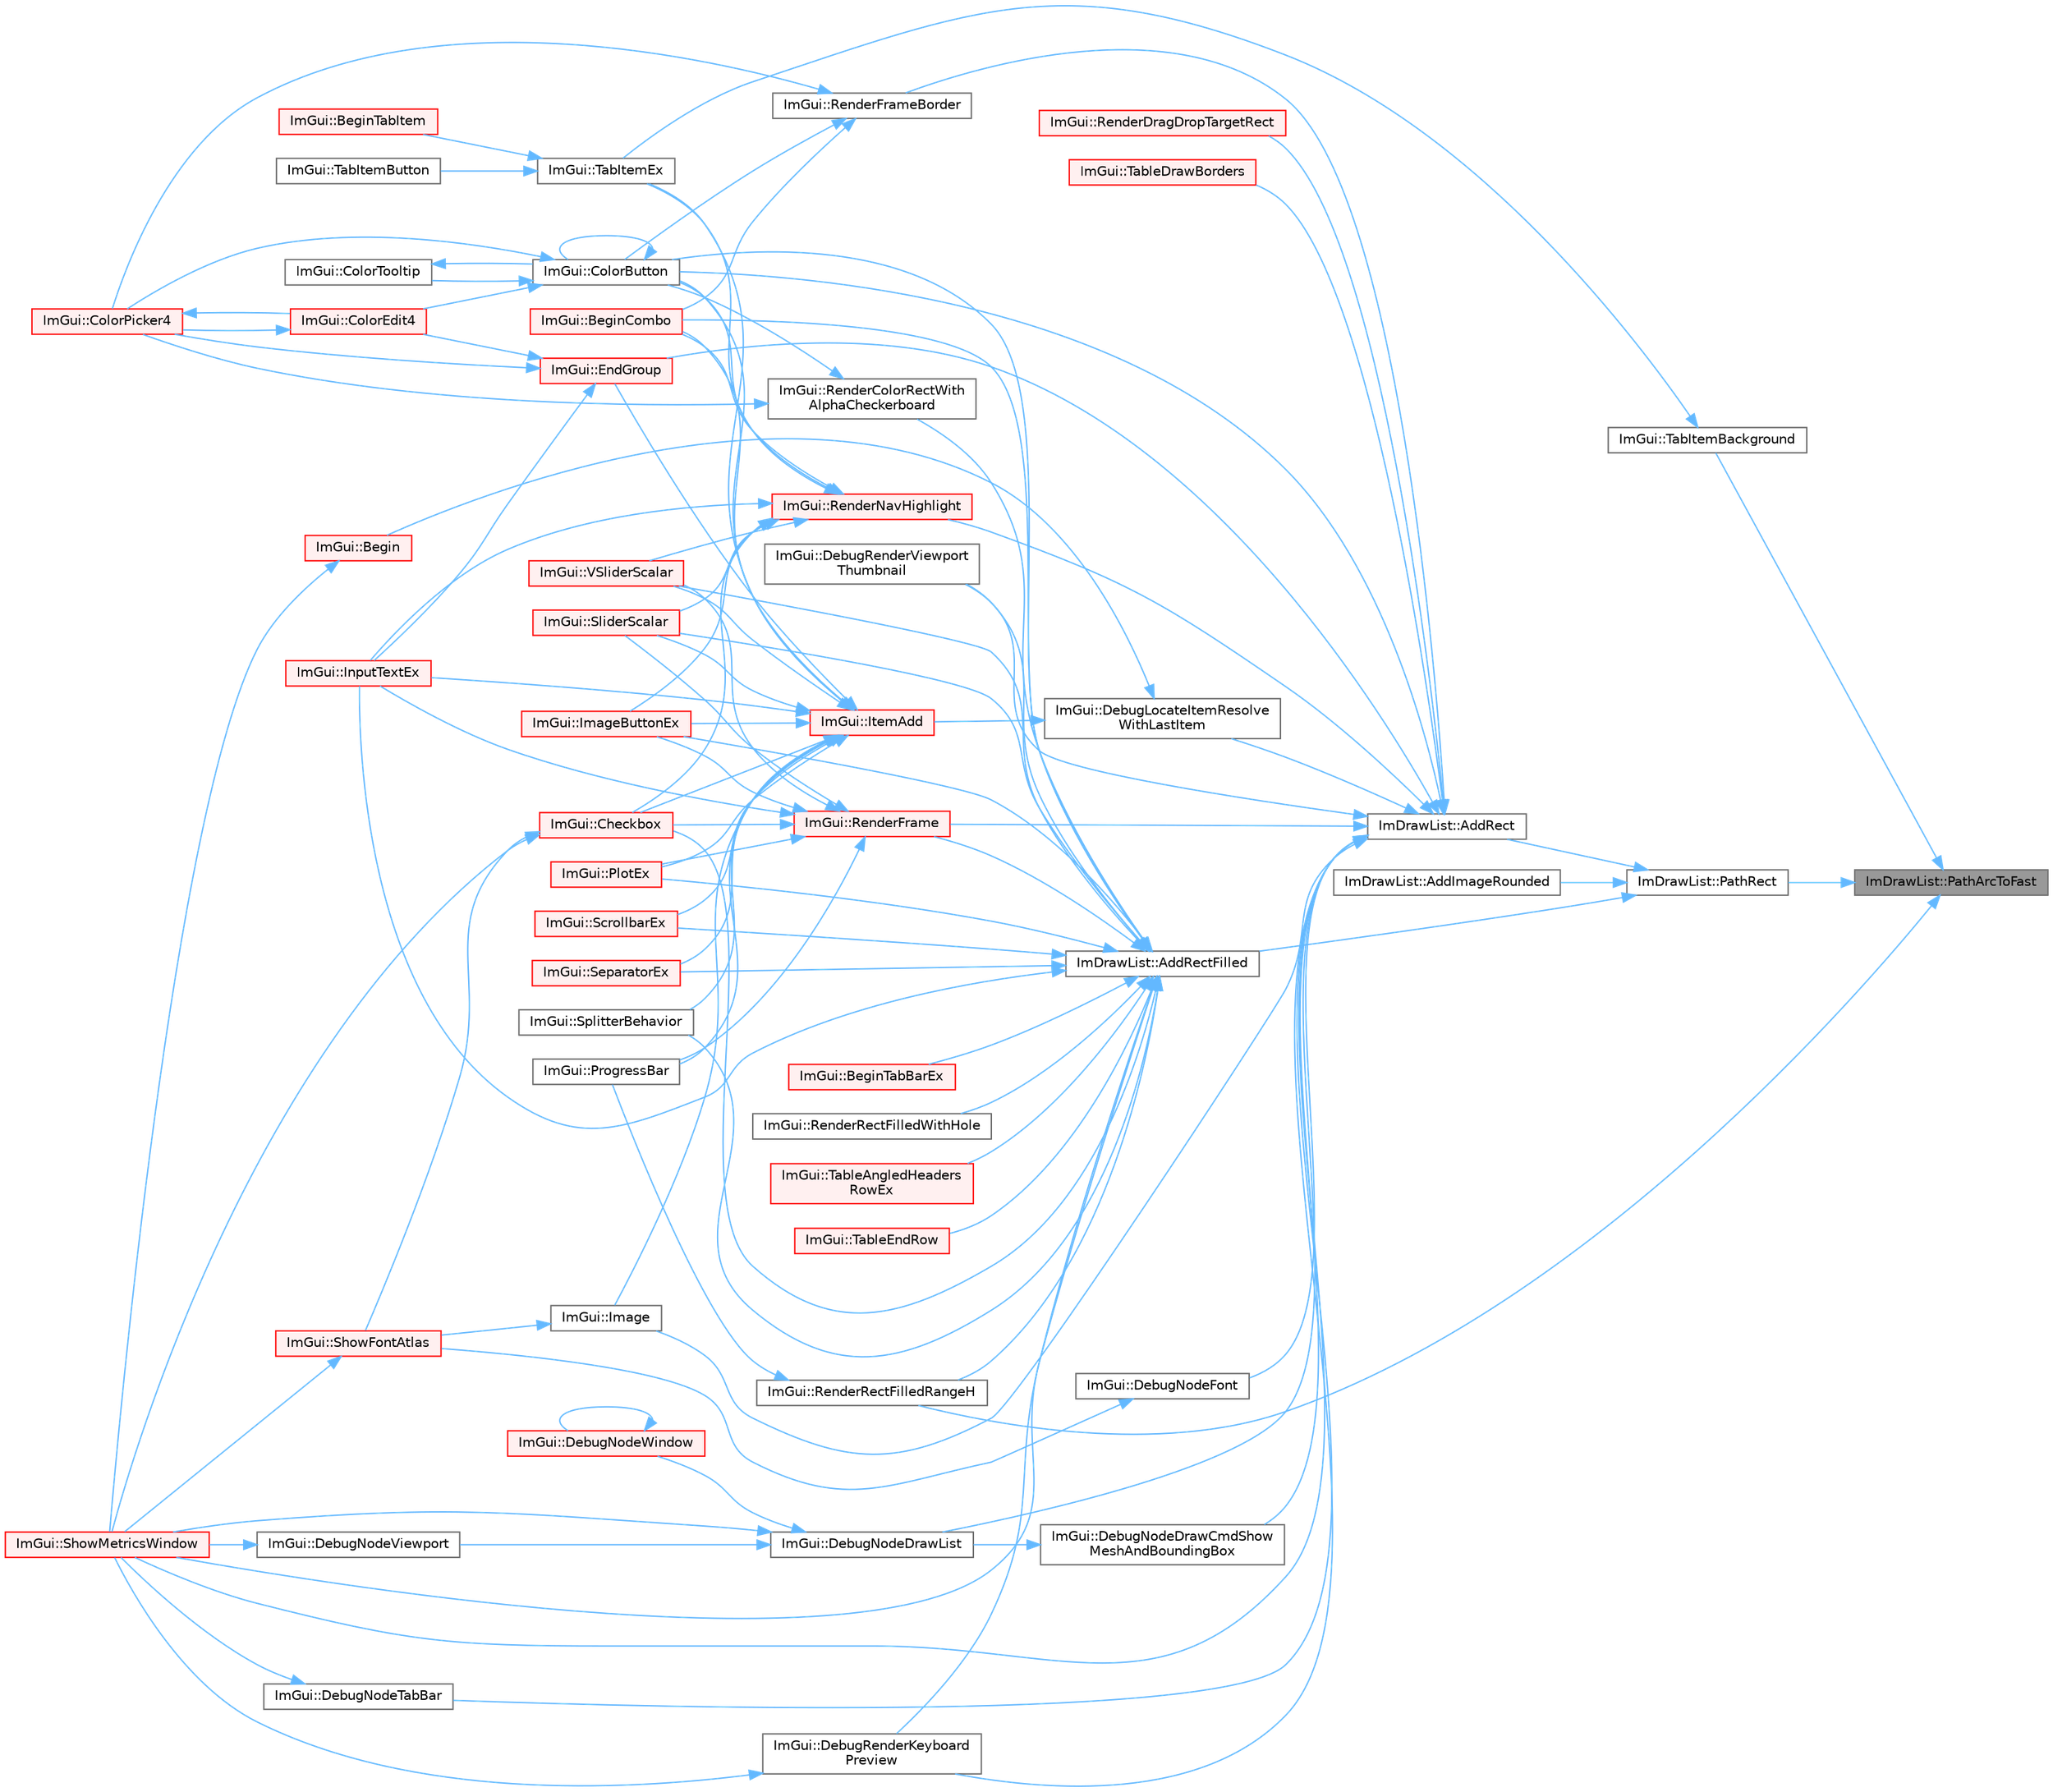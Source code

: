 digraph "ImDrawList::PathArcToFast"
{
 // LATEX_PDF_SIZE
  bgcolor="transparent";
  edge [fontname=Helvetica,fontsize=10,labelfontname=Helvetica,labelfontsize=10];
  node [fontname=Helvetica,fontsize=10,shape=box,height=0.2,width=0.4];
  rankdir="RL";
  Node1 [id="Node000001",label="ImDrawList::PathArcToFast",height=0.2,width=0.4,color="gray40", fillcolor="grey60", style="filled", fontcolor="black",tooltip=" "];
  Node1 -> Node2 [id="edge1_Node000001_Node000002",dir="back",color="steelblue1",style="solid",tooltip=" "];
  Node2 [id="Node000002",label="ImDrawList::PathRect",height=0.2,width=0.4,color="grey40", fillcolor="white", style="filled",URL="$struct_im_draw_list.html#a2251eb264ed8b17a253c409787375053",tooltip=" "];
  Node2 -> Node3 [id="edge2_Node000002_Node000003",dir="back",color="steelblue1",style="solid",tooltip=" "];
  Node3 [id="Node000003",label="ImDrawList::AddImageRounded",height=0.2,width=0.4,color="grey40", fillcolor="white", style="filled",URL="$struct_im_draw_list.html#a864ccce7a012e9c1ffb4d5693311d847",tooltip=" "];
  Node2 -> Node4 [id="edge3_Node000002_Node000004",dir="back",color="steelblue1",style="solid",tooltip=" "];
  Node4 [id="Node000004",label="ImDrawList::AddRect",height=0.2,width=0.4,color="grey40", fillcolor="white", style="filled",URL="$struct_im_draw_list.html#ad96f10a3e954fe0c5b7c96d4e205af7b",tooltip=" "];
  Node4 -> Node5 [id="edge4_Node000004_Node000005",dir="back",color="steelblue1",style="solid",tooltip=" "];
  Node5 [id="Node000005",label="ImGui::ColorButton",height=0.2,width=0.4,color="grey40", fillcolor="white", style="filled",URL="$namespace_im_gui.html#ae2d7c8f37726810753d71d480f0af7f0",tooltip=" "];
  Node5 -> Node5 [id="edge5_Node000005_Node000005",dir="back",color="steelblue1",style="solid",tooltip=" "];
  Node5 -> Node6 [id="edge6_Node000005_Node000006",dir="back",color="steelblue1",style="solid",tooltip=" "];
  Node6 [id="Node000006",label="ImGui::ColorEdit4",height=0.2,width=0.4,color="red", fillcolor="#FFF0F0", style="filled",URL="$namespace_im_gui.html#ac3f45e2aa0b1d591cc8a2cdf8b566a45",tooltip=" "];
  Node6 -> Node9 [id="edge7_Node000006_Node000009",dir="back",color="steelblue1",style="solid",tooltip=" "];
  Node9 [id="Node000009",label="ImGui::ColorPicker4",height=0.2,width=0.4,color="red", fillcolor="#FFF0F0", style="filled",URL="$namespace_im_gui.html#a3d5aae9e0a14aa051d5a799abbe97b32",tooltip=" "];
  Node9 -> Node6 [id="edge8_Node000009_Node000006",dir="back",color="steelblue1",style="solid",tooltip=" "];
  Node5 -> Node9 [id="edge9_Node000005_Node000009",dir="back",color="steelblue1",style="solid",tooltip=" "];
  Node5 -> Node14 [id="edge10_Node000005_Node000014",dir="back",color="steelblue1",style="solid",tooltip=" "];
  Node14 [id="Node000014",label="ImGui::ColorTooltip",height=0.2,width=0.4,color="grey40", fillcolor="white", style="filled",URL="$namespace_im_gui.html#afad90b366b6471e3b13175c0ebeb26c8",tooltip=" "];
  Node14 -> Node5 [id="edge11_Node000014_Node000005",dir="back",color="steelblue1",style="solid",tooltip=" "];
  Node4 -> Node15 [id="edge12_Node000004_Node000015",dir="back",color="steelblue1",style="solid",tooltip=" "];
  Node15 [id="Node000015",label="ImGui::DebugLocateItemResolve\lWithLastItem",height=0.2,width=0.4,color="grey40", fillcolor="white", style="filled",URL="$namespace_im_gui.html#ae8ab0d7dfc90af8e82db3ed9e7829219",tooltip=" "];
  Node15 -> Node16 [id="edge13_Node000015_Node000016",dir="back",color="steelblue1",style="solid",tooltip=" "];
  Node16 [id="Node000016",label="ImGui::Begin",height=0.2,width=0.4,color="red", fillcolor="#FFF0F0", style="filled",URL="$namespace_im_gui.html#a581e58db0bc930bafa4a5d23093a2b99",tooltip=" "];
  Node16 -> Node22 [id="edge14_Node000016_Node000022",dir="back",color="steelblue1",style="solid",tooltip=" "];
  Node22 [id="Node000022",label="ImGui::ShowMetricsWindow",height=0.2,width=0.4,color="red", fillcolor="#FFF0F0", style="filled",URL="$namespace_im_gui.html#afe7a28c6eb52fff3cc27d5a698fea4ff",tooltip=" "];
  Node15 -> Node139 [id="edge15_Node000015_Node000139",dir="back",color="steelblue1",style="solid",tooltip=" "];
  Node139 [id="Node000139",label="ImGui::ItemAdd",height=0.2,width=0.4,color="red", fillcolor="#FFF0F0", style="filled",URL="$namespace_im_gui.html#a5de8ecd4c80efdca1af7329a2a48121c",tooltip=" "];
  Node139 -> Node82 [id="edge16_Node000139_Node000082",dir="back",color="steelblue1",style="solid",tooltip=" "];
  Node82 [id="Node000082",label="ImGui::BeginCombo",height=0.2,width=0.4,color="red", fillcolor="#FFF0F0", style="filled",URL="$namespace_im_gui.html#aa895095bdc7a2907375c555e245575ea",tooltip=" "];
  Node139 -> Node155 [id="edge17_Node000139_Node000155",dir="back",color="steelblue1",style="solid",tooltip=" "];
  Node155 [id="Node000155",label="ImGui::Checkbox",height=0.2,width=0.4,color="red", fillcolor="#FFF0F0", style="filled",URL="$namespace_im_gui.html#a57d73c1d0ef807fef734d91024092027",tooltip=" "];
  Node155 -> Node58 [id="edge18_Node000155_Node000058",dir="back",color="steelblue1",style="solid",tooltip=" "];
  Node58 [id="Node000058",label="ImGui::ShowFontAtlas",height=0.2,width=0.4,color="red", fillcolor="#FFF0F0", style="filled",URL="$namespace_im_gui.html#acab51ec2b39577845309f24535381038",tooltip=" "];
  Node58 -> Node22 [id="edge19_Node000058_Node000022",dir="back",color="steelblue1",style="solid",tooltip=" "];
  Node155 -> Node22 [id="edge20_Node000155_Node000022",dir="back",color="steelblue1",style="solid",tooltip=" "];
  Node139 -> Node5 [id="edge21_Node000139_Node000005",dir="back",color="steelblue1",style="solid",tooltip=" "];
  Node139 -> Node178 [id="edge22_Node000139_Node000178",dir="back",color="steelblue1",style="solid",tooltip=" "];
  Node178 [id="Node000178",label="ImGui::EndGroup",height=0.2,width=0.4,color="red", fillcolor="#FFF0F0", style="filled",URL="$namespace_im_gui.html#a05fc97fc64f28a55486087f503d9a622",tooltip=" "];
  Node178 -> Node6 [id="edge23_Node000178_Node000006",dir="back",color="steelblue1",style="solid",tooltip=" "];
  Node178 -> Node9 [id="edge24_Node000178_Node000009",dir="back",color="steelblue1",style="solid",tooltip=" "];
  Node178 -> Node32 [id="edge25_Node000178_Node000032",dir="back",color="steelblue1",style="solid",tooltip=" "];
  Node32 [id="Node000032",label="ImGui::InputTextEx",height=0.2,width=0.4,color="red", fillcolor="#FFF0F0", style="filled",URL="$namespace_im_gui.html#af89af17ecc11653f25fea1e50e195de6",tooltip=" "];
  Node139 -> Node180 [id="edge26_Node000139_Node000180",dir="back",color="steelblue1",style="solid",tooltip=" "];
  Node180 [id="Node000180",label="ImGui::Image",height=0.2,width=0.4,color="grey40", fillcolor="white", style="filled",URL="$namespace_im_gui.html#a95b5d733371c3b74caf89dbae8d51419",tooltip=" "];
  Node180 -> Node58 [id="edge27_Node000180_Node000058",dir="back",color="steelblue1",style="solid",tooltip=" "];
  Node139 -> Node181 [id="edge28_Node000139_Node000181",dir="back",color="steelblue1",style="solid",tooltip=" "];
  Node181 [id="Node000181",label="ImGui::ImageButtonEx",height=0.2,width=0.4,color="red", fillcolor="#FFF0F0", style="filled",URL="$namespace_im_gui.html#aa696e652d6c161dadfd12c4392d6b8ed",tooltip=" "];
  Node139 -> Node32 [id="edge29_Node000139_Node000032",dir="back",color="steelblue1",style="solid",tooltip=" "];
  Node139 -> Node128 [id="edge30_Node000139_Node000128",dir="back",color="steelblue1",style="solid",tooltip=" "];
  Node128 [id="Node000128",label="ImGui::PlotEx",height=0.2,width=0.4,color="red", fillcolor="#FFF0F0", style="filled",URL="$namespace_im_gui.html#afb3147b9a00e396e0b11a1bfe24b8f42",tooltip=" "];
  Node139 -> Node187 [id="edge31_Node000139_Node000187",dir="back",color="steelblue1",style="solid",tooltip=" "];
  Node187 [id="Node000187",label="ImGui::ProgressBar",height=0.2,width=0.4,color="grey40", fillcolor="white", style="filled",URL="$namespace_im_gui.html#a412b0416ad68c0ac46e5d66805d911ff",tooltip=" "];
  Node139 -> Node190 [id="edge32_Node000139_Node000190",dir="back",color="steelblue1",style="solid",tooltip=" "];
  Node190 [id="Node000190",label="ImGui::ScrollbarEx",height=0.2,width=0.4,color="red", fillcolor="#FFF0F0", style="filled",URL="$namespace_im_gui.html#a35eab777db4f6cb0d5242fd6968dab73",tooltip=" "];
  Node139 -> Node198 [id="edge33_Node000139_Node000198",dir="back",color="steelblue1",style="solid",tooltip=" "];
  Node198 [id="Node000198",label="ImGui::SeparatorEx",height=0.2,width=0.4,color="red", fillcolor="#FFF0F0", style="filled",URL="$namespace_im_gui.html#acd77978447d71b3113ad084dfde1fe18",tooltip=" "];
  Node139 -> Node69 [id="edge34_Node000139_Node000069",dir="back",color="steelblue1",style="solid",tooltip=" "];
  Node69 [id="Node000069",label="ImGui::SliderScalar",height=0.2,width=0.4,color="red", fillcolor="#FFF0F0", style="filled",URL="$namespace_im_gui.html#afdd7faa9a69f75b8d674cdc207441bea",tooltip=" "];
  Node139 -> Node203 [id="edge35_Node000139_Node000203",dir="back",color="steelblue1",style="solid",tooltip=" "];
  Node203 [id="Node000203",label="ImGui::SplitterBehavior",height=0.2,width=0.4,color="grey40", fillcolor="white", style="filled",URL="$namespace_im_gui.html#a285913cd915ee715cd6a804e1b83814c",tooltip=" "];
  Node139 -> Node119 [id="edge36_Node000139_Node000119",dir="back",color="steelblue1",style="solid",tooltip=" "];
  Node119 [id="Node000119",label="ImGui::TabItemEx",height=0.2,width=0.4,color="grey40", fillcolor="white", style="filled",URL="$namespace_im_gui.html#a4e0986fc689e7855cd9a9099dc87dac5",tooltip=" "];
  Node119 -> Node120 [id="edge37_Node000119_Node000120",dir="back",color="steelblue1",style="solid",tooltip=" "];
  Node120 [id="Node000120",label="ImGui::BeginTabItem",height=0.2,width=0.4,color="red", fillcolor="#FFF0F0", style="filled",URL="$namespace_im_gui.html#a4cee1ccc9018a298cfff90a704bde8ca",tooltip=" "];
  Node119 -> Node121 [id="edge38_Node000119_Node000121",dir="back",color="steelblue1",style="solid",tooltip=" "];
  Node121 [id="Node000121",label="ImGui::TabItemButton",height=0.2,width=0.4,color="grey40", fillcolor="white", style="filled",URL="$namespace_im_gui.html#a1dbc539ac5b49e9445c4573607e6d60d",tooltip=" "];
  Node139 -> Node233 [id="edge39_Node000139_Node000233",dir="back",color="steelblue1",style="solid",tooltip=" "];
  Node233 [id="Node000233",label="ImGui::VSliderScalar",height=0.2,width=0.4,color="red", fillcolor="#FFF0F0", style="filled",URL="$namespace_im_gui.html#a6ad24ca37a530d43f9d1c727d94e4829",tooltip=" "];
  Node4 -> Node236 [id="edge40_Node000004_Node000236",dir="back",color="steelblue1",style="solid",tooltip=" "];
  Node236 [id="Node000236",label="ImGui::DebugNodeDrawCmdShow\lMeshAndBoundingBox",height=0.2,width=0.4,color="grey40", fillcolor="white", style="filled",URL="$namespace_im_gui.html#a24c6abd61c6da9610cbfbb46c0db828b",tooltip=" "];
  Node236 -> Node146 [id="edge41_Node000236_Node000146",dir="back",color="steelblue1",style="solid",tooltip=" "];
  Node146 [id="Node000146",label="ImGui::DebugNodeDrawList",height=0.2,width=0.4,color="grey40", fillcolor="white", style="filled",URL="$namespace_im_gui.html#af7b5e35566da44ac1ea8a7e1b9d9d574",tooltip=" "];
  Node146 -> Node147 [id="edge42_Node000146_Node000147",dir="back",color="steelblue1",style="solid",tooltip=" "];
  Node147 [id="Node000147",label="ImGui::DebugNodeViewport",height=0.2,width=0.4,color="grey40", fillcolor="white", style="filled",URL="$namespace_im_gui.html#aa5e5f50f28c04a26264c0943c7281171",tooltip=" "];
  Node147 -> Node22 [id="edge43_Node000147_Node000022",dir="back",color="steelblue1",style="solid",tooltip=" "];
  Node146 -> Node111 [id="edge44_Node000146_Node000111",dir="back",color="steelblue1",style="solid",tooltip=" "];
  Node111 [id="Node000111",label="ImGui::DebugNodeWindow",height=0.2,width=0.4,color="red", fillcolor="#FFF0F0", style="filled",URL="$namespace_im_gui.html#afcb602554925c5409977f0fb39f77e5d",tooltip=" "];
  Node111 -> Node111 [id="edge45_Node000111_Node000111",dir="back",color="steelblue1",style="solid",tooltip=" "];
  Node146 -> Node22 [id="edge46_Node000146_Node000022",dir="back",color="steelblue1",style="solid",tooltip=" "];
  Node4 -> Node146 [id="edge47_Node000004_Node000146",dir="back",color="steelblue1",style="solid",tooltip=" "];
  Node4 -> Node57 [id="edge48_Node000004_Node000057",dir="back",color="steelblue1",style="solid",tooltip=" "];
  Node57 [id="Node000057",label="ImGui::DebugNodeFont",height=0.2,width=0.4,color="grey40", fillcolor="white", style="filled",URL="$namespace_im_gui.html#ae0207d60728f7e6a47dbcd1d7d84e3cb",tooltip=" "];
  Node57 -> Node58 [id="edge49_Node000057_Node000058",dir="back",color="steelblue1",style="solid",tooltip=" "];
  Node4 -> Node154 [id="edge50_Node000004_Node000154",dir="back",color="steelblue1",style="solid",tooltip=" "];
  Node154 [id="Node000154",label="ImGui::DebugNodeTabBar",height=0.2,width=0.4,color="grey40", fillcolor="white", style="filled",URL="$namespace_im_gui.html#ac5f1a2b50c26c83d3df78d94e95f0bd0",tooltip=" "];
  Node154 -> Node22 [id="edge51_Node000154_Node000022",dir="back",color="steelblue1",style="solid",tooltip=" "];
  Node4 -> Node161 [id="edge52_Node000004_Node000161",dir="back",color="steelblue1",style="solid",tooltip=" "];
  Node161 [id="Node000161",label="ImGui::DebugRenderKeyboard\lPreview",height=0.2,width=0.4,color="grey40", fillcolor="white", style="filled",URL="$namespace_im_gui.html#a1355ddf2e5435da21acf2a9944b52ab4",tooltip=" "];
  Node161 -> Node22 [id="edge53_Node000161_Node000022",dir="back",color="steelblue1",style="solid",tooltip=" "];
  Node4 -> Node237 [id="edge54_Node000004_Node000237",dir="back",color="steelblue1",style="solid",tooltip=" "];
  Node237 [id="Node000237",label="ImGui::DebugRenderViewport\lThumbnail",height=0.2,width=0.4,color="grey40", fillcolor="white", style="filled",URL="$namespace_im_gui.html#af7de4b5c98ba30dbadce44e1f1066ba8",tooltip=" "];
  Node4 -> Node178 [id="edge55_Node000004_Node000178",dir="back",color="steelblue1",style="solid",tooltip=" "];
  Node4 -> Node180 [id="edge56_Node000004_Node000180",dir="back",color="steelblue1",style="solid",tooltip=" "];
  Node4 -> Node238 [id="edge57_Node000004_Node000238",dir="back",color="steelblue1",style="solid",tooltip=" "];
  Node238 [id="Node000238",label="ImGui::RenderDragDropTargetRect",height=0.2,width=0.4,color="red", fillcolor="#FFF0F0", style="filled",URL="$namespace_im_gui.html#a243a62fece1096c59442bba21f0aa736",tooltip=" "];
  Node4 -> Node240 [id="edge58_Node000004_Node000240",dir="back",color="steelblue1",style="solid",tooltip=" "];
  Node240 [id="Node000240",label="ImGui::RenderFrame",height=0.2,width=0.4,color="red", fillcolor="#FFF0F0", style="filled",URL="$namespace_im_gui.html#a621ba649568ede3939d4f10d83b86d04",tooltip=" "];
  Node240 -> Node155 [id="edge59_Node000240_Node000155",dir="back",color="steelblue1",style="solid",tooltip=" "];
  Node240 -> Node181 [id="edge60_Node000240_Node000181",dir="back",color="steelblue1",style="solid",tooltip=" "];
  Node240 -> Node32 [id="edge61_Node000240_Node000032",dir="back",color="steelblue1",style="solid",tooltip=" "];
  Node240 -> Node128 [id="edge62_Node000240_Node000128",dir="back",color="steelblue1",style="solid",tooltip=" "];
  Node240 -> Node187 [id="edge63_Node000240_Node000187",dir="back",color="steelblue1",style="solid",tooltip=" "];
  Node240 -> Node69 [id="edge64_Node000240_Node000069",dir="back",color="steelblue1",style="solid",tooltip=" "];
  Node240 -> Node233 [id="edge65_Node000240_Node000233",dir="back",color="steelblue1",style="solid",tooltip=" "];
  Node4 -> Node241 [id="edge66_Node000004_Node000241",dir="back",color="steelblue1",style="solid",tooltip=" "];
  Node241 [id="Node000241",label="ImGui::RenderFrameBorder",height=0.2,width=0.4,color="grey40", fillcolor="white", style="filled",URL="$namespace_im_gui.html#adc76239c2006e66f8dab7638529a763d",tooltip=" "];
  Node241 -> Node82 [id="edge67_Node000241_Node000082",dir="back",color="steelblue1",style="solid",tooltip=" "];
  Node241 -> Node5 [id="edge68_Node000241_Node000005",dir="back",color="steelblue1",style="solid",tooltip=" "];
  Node241 -> Node9 [id="edge69_Node000241_Node000009",dir="back",color="steelblue1",style="solid",tooltip=" "];
  Node4 -> Node242 [id="edge70_Node000004_Node000242",dir="back",color="steelblue1",style="solid",tooltip=" "];
  Node242 [id="Node000242",label="ImGui::RenderNavHighlight",height=0.2,width=0.4,color="red", fillcolor="#FFF0F0", style="filled",URL="$namespace_im_gui.html#add2e040b97eeb0857dc7d02876b07b72",tooltip=" "];
  Node242 -> Node82 [id="edge71_Node000242_Node000082",dir="back",color="steelblue1",style="solid",tooltip=" "];
  Node242 -> Node155 [id="edge72_Node000242_Node000155",dir="back",color="steelblue1",style="solid",tooltip=" "];
  Node242 -> Node5 [id="edge73_Node000242_Node000005",dir="back",color="steelblue1",style="solid",tooltip=" "];
  Node242 -> Node181 [id="edge74_Node000242_Node000181",dir="back",color="steelblue1",style="solid",tooltip=" "];
  Node242 -> Node32 [id="edge75_Node000242_Node000032",dir="back",color="steelblue1",style="solid",tooltip=" "];
  Node242 -> Node69 [id="edge76_Node000242_Node000069",dir="back",color="steelblue1",style="solid",tooltip=" "];
  Node242 -> Node119 [id="edge77_Node000242_Node000119",dir="back",color="steelblue1",style="solid",tooltip=" "];
  Node242 -> Node233 [id="edge78_Node000242_Node000233",dir="back",color="steelblue1",style="solid",tooltip=" "];
  Node4 -> Node22 [id="edge79_Node000004_Node000022",dir="back",color="steelblue1",style="solid",tooltip=" "];
  Node4 -> Node243 [id="edge80_Node000004_Node000243",dir="back",color="steelblue1",style="solid",tooltip=" "];
  Node243 [id="Node000243",label="ImGui::TableDrawBorders",height=0.2,width=0.4,color="red", fillcolor="#FFF0F0", style="filled",URL="$namespace_im_gui.html#a506d5b52f032c72503c4e87535a3d04d",tooltip=" "];
  Node2 -> Node244 [id="edge81_Node000002_Node000244",dir="back",color="steelblue1",style="solid",tooltip=" "];
  Node244 [id="Node000244",label="ImDrawList::AddRectFilled",height=0.2,width=0.4,color="grey40", fillcolor="white", style="filled",URL="$struct_im_draw_list.html#a6b16ab764160b0251d2e7b3bd08c1ffc",tooltip=" "];
  Node244 -> Node82 [id="edge82_Node000244_Node000082",dir="back",color="steelblue1",style="solid",tooltip=" "];
  Node244 -> Node245 [id="edge83_Node000244_Node000245",dir="back",color="steelblue1",style="solid",tooltip=" "];
  Node245 [id="Node000245",label="ImGui::BeginTabBarEx",height=0.2,width=0.4,color="red", fillcolor="#FFF0F0", style="filled",URL="$namespace_im_gui.html#ae630dd2237aa12e9a306af817d8996c3",tooltip=" "];
  Node244 -> Node155 [id="edge84_Node000244_Node000155",dir="back",color="steelblue1",style="solid",tooltip=" "];
  Node244 -> Node5 [id="edge85_Node000244_Node000005",dir="back",color="steelblue1",style="solid",tooltip=" "];
  Node244 -> Node161 [id="edge86_Node000244_Node000161",dir="back",color="steelblue1",style="solid",tooltip=" "];
  Node244 -> Node237 [id="edge87_Node000244_Node000237",dir="back",color="steelblue1",style="solid",tooltip=" "];
  Node244 -> Node181 [id="edge88_Node000244_Node000181",dir="back",color="steelblue1",style="solid",tooltip=" "];
  Node244 -> Node32 [id="edge89_Node000244_Node000032",dir="back",color="steelblue1",style="solid",tooltip=" "];
  Node244 -> Node128 [id="edge90_Node000244_Node000128",dir="back",color="steelblue1",style="solid",tooltip=" "];
  Node244 -> Node247 [id="edge91_Node000244_Node000247",dir="back",color="steelblue1",style="solid",tooltip=" "];
  Node247 [id="Node000247",label="ImGui::RenderColorRectWith\lAlphaCheckerboard",height=0.2,width=0.4,color="grey40", fillcolor="white", style="filled",URL="$namespace_im_gui.html#a1c7b45570a114af08b0c2e16a7acceae",tooltip=" "];
  Node247 -> Node5 [id="edge92_Node000247_Node000005",dir="back",color="steelblue1",style="solid",tooltip=" "];
  Node247 -> Node9 [id="edge93_Node000247_Node000009",dir="back",color="steelblue1",style="solid",tooltip=" "];
  Node244 -> Node240 [id="edge94_Node000244_Node000240",dir="back",color="steelblue1",style="solid",tooltip=" "];
  Node244 -> Node248 [id="edge95_Node000244_Node000248",dir="back",color="steelblue1",style="solid",tooltip=" "];
  Node248 [id="Node000248",label="ImGui::RenderRectFilledRangeH",height=0.2,width=0.4,color="grey40", fillcolor="white", style="filled",URL="$namespace_im_gui.html#af311762331bda4508b25e05f6afc7f45",tooltip=" "];
  Node248 -> Node187 [id="edge96_Node000248_Node000187",dir="back",color="steelblue1",style="solid",tooltip=" "];
  Node244 -> Node249 [id="edge97_Node000244_Node000249",dir="back",color="steelblue1",style="solid",tooltip=" "];
  Node249 [id="Node000249",label="ImGui::RenderRectFilledWithHole",height=0.2,width=0.4,color="grey40", fillcolor="white", style="filled",URL="$namespace_im_gui.html#a3579615f926c34c5de220f655d535d61",tooltip=" "];
  Node244 -> Node190 [id="edge98_Node000244_Node000190",dir="back",color="steelblue1",style="solid",tooltip=" "];
  Node244 -> Node198 [id="edge99_Node000244_Node000198",dir="back",color="steelblue1",style="solid",tooltip=" "];
  Node244 -> Node22 [id="edge100_Node000244_Node000022",dir="back",color="steelblue1",style="solid",tooltip=" "];
  Node244 -> Node69 [id="edge101_Node000244_Node000069",dir="back",color="steelblue1",style="solid",tooltip=" "];
  Node244 -> Node203 [id="edge102_Node000244_Node000203",dir="back",color="steelblue1",style="solid",tooltip=" "];
  Node244 -> Node102 [id="edge103_Node000244_Node000102",dir="back",color="steelblue1",style="solid",tooltip=" "];
  Node102 [id="Node000102",label="ImGui::TableAngledHeaders\lRowEx",height=0.2,width=0.4,color="red", fillcolor="#FFF0F0", style="filled",URL="$namespace_im_gui.html#abedf7bbf79accde2321806dc0beb90b1",tooltip=" "];
  Node244 -> Node250 [id="edge104_Node000244_Node000250",dir="back",color="steelblue1",style="solid",tooltip=" "];
  Node250 [id="Node000250",label="ImGui::TableEndRow",height=0.2,width=0.4,color="red", fillcolor="#FFF0F0", style="filled",URL="$namespace_im_gui.html#a6bc4ce6f7ff9f8268473f5e538a1181f",tooltip=" "];
  Node244 -> Node233 [id="edge105_Node000244_Node000233",dir="back",color="steelblue1",style="solid",tooltip=" "];
  Node1 -> Node248 [id="edge106_Node000001_Node000248",dir="back",color="steelblue1",style="solid",tooltip=" "];
  Node1 -> Node252 [id="edge107_Node000001_Node000252",dir="back",color="steelblue1",style="solid",tooltip=" "];
  Node252 [id="Node000252",label="ImGui::TabItemBackground",height=0.2,width=0.4,color="grey40", fillcolor="white", style="filled",URL="$namespace_im_gui.html#a87fc45357f733cb2a378e098d2855243",tooltip=" "];
  Node252 -> Node119 [id="edge108_Node000252_Node000119",dir="back",color="steelblue1",style="solid",tooltip=" "];
}

